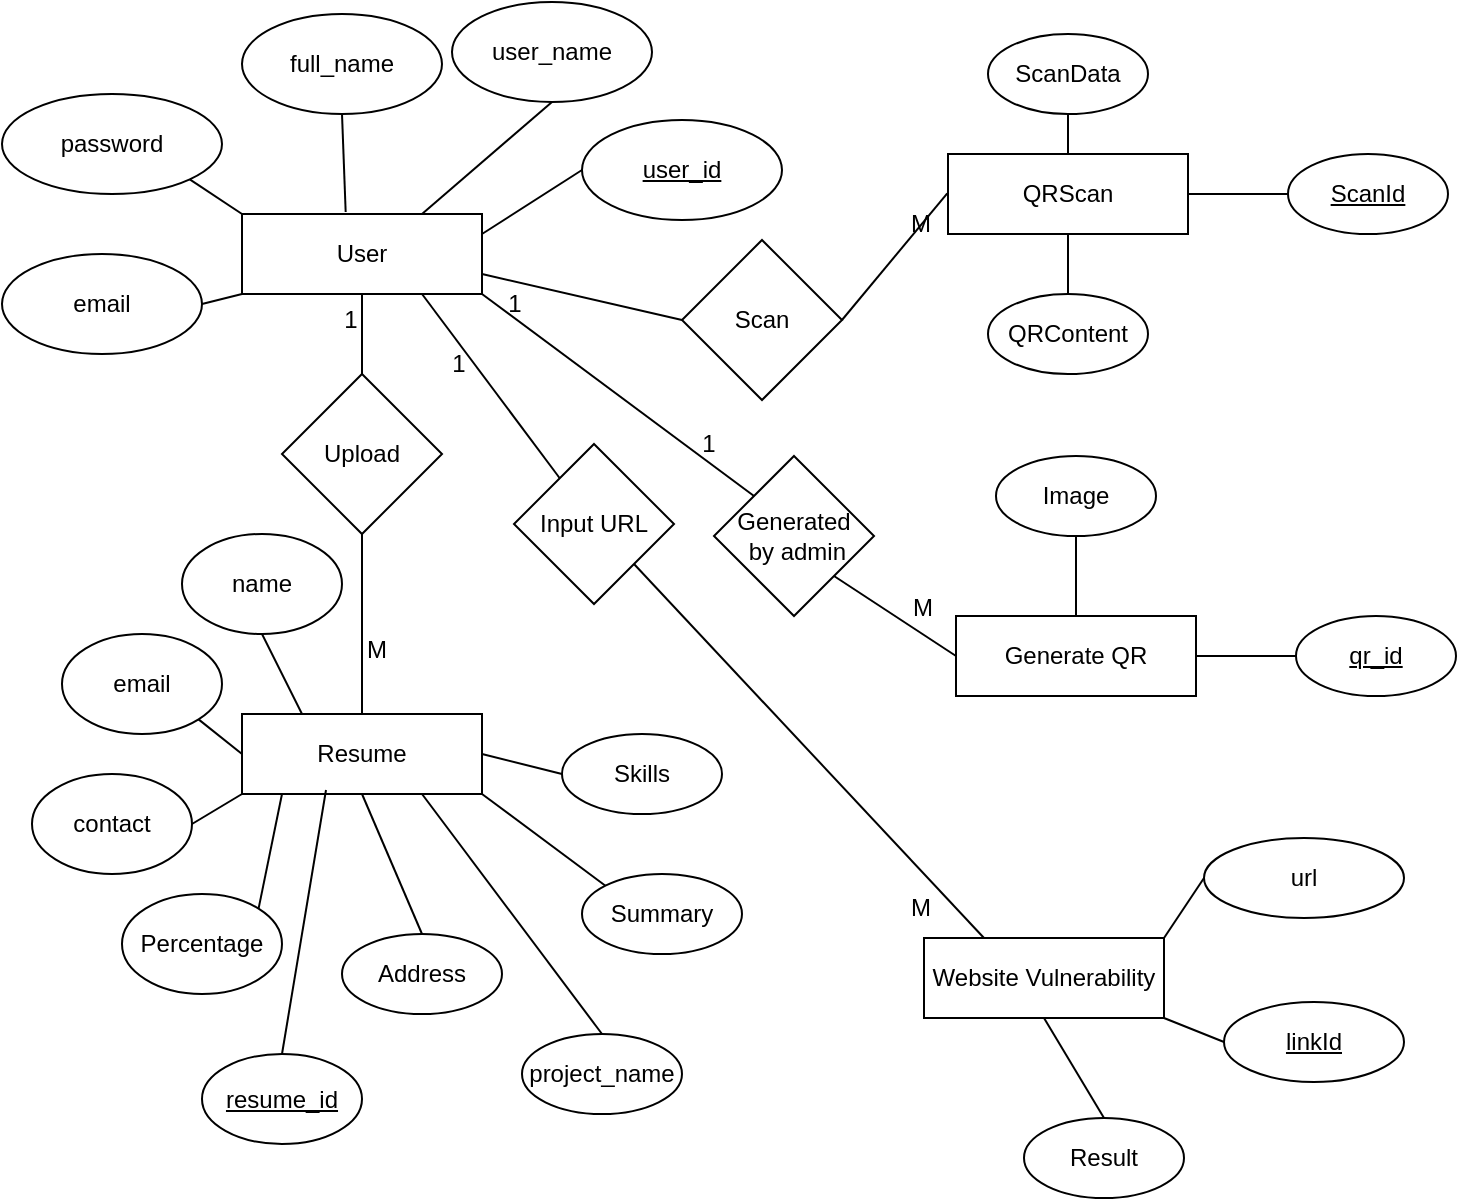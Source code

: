 <mxfile>
    <diagram id="E6tQsdJfWaENFGGeMd6E" name="Page-1">
        <mxGraphModel dx="741" dy="552" grid="0" gridSize="10" guides="1" tooltips="1" connect="1" arrows="1" fold="1" page="1" pageScale="1" pageWidth="1654" pageHeight="2336" background="#ffffff" math="0" shadow="0">
            <root>
                <mxCell id="0"/>
                <mxCell id="1" parent="0"/>
                <mxCell id="2" value="User" style="rounded=0;whiteSpace=wrap;html=1;strokeColor=#000000;fontColor=#000000;fillColor=none;" parent="1" vertex="1">
                    <mxGeometry x="130" y="130" width="120" height="40" as="geometry"/>
                </mxCell>
                <mxCell id="3" value="full_name" style="ellipse;whiteSpace=wrap;html=1;rounded=0;strokeColor=#000000;fontColor=#000000;fillColor=none;" parent="1" vertex="1">
                    <mxGeometry x="130" y="30" width="100" height="50" as="geometry"/>
                </mxCell>
                <mxCell id="5" value="user_name" style="ellipse;whiteSpace=wrap;html=1;rounded=0;strokeColor=#000000;fontColor=#000000;fillColor=none;" parent="1" vertex="1">
                    <mxGeometry x="235" y="24" width="100" height="50" as="geometry"/>
                </mxCell>
                <mxCell id="7" value="email" style="ellipse;whiteSpace=wrap;html=1;rounded=0;strokeColor=#000000;fontColor=#000000;fillColor=none;" parent="1" vertex="1">
                    <mxGeometry x="10" y="150" width="100" height="50" as="geometry"/>
                </mxCell>
                <mxCell id="9" value="password" style="ellipse;whiteSpace=wrap;html=1;rounded=0;strokeColor=#000000;fontColor=#000000;fillColor=none;" parent="1" vertex="1">
                    <mxGeometry x="10" y="70" width="110" height="50" as="geometry"/>
                </mxCell>
                <mxCell id="11" value="&lt;u&gt;user_id&lt;/u&gt;" style="ellipse;whiteSpace=wrap;html=1;rounded=0;strokeColor=#000000;fontColor=#000000;fillColor=none;" parent="1" vertex="1">
                    <mxGeometry x="300" y="83" width="100" height="50" as="geometry"/>
                </mxCell>
                <mxCell id="19" value="Resume" style="whiteSpace=wrap;html=1;rounded=0;strokeColor=#000000;fontColor=#000000;fillColor=none;" parent="1" vertex="1">
                    <mxGeometry x="130" y="380" width="120" height="40" as="geometry"/>
                </mxCell>
                <mxCell id="21" value="name" style="ellipse;whiteSpace=wrap;html=1;rounded=0;strokeColor=#000000;fontColor=#000000;fillColor=none;" parent="1" vertex="1">
                    <mxGeometry x="100" y="290" width="80" height="50" as="geometry"/>
                </mxCell>
                <mxCell id="23" value="email" style="ellipse;whiteSpace=wrap;html=1;rounded=0;strokeColor=#000000;fontColor=#000000;fillColor=none;" parent="1" vertex="1">
                    <mxGeometry x="40" y="340" width="80" height="50" as="geometry"/>
                </mxCell>
                <mxCell id="25" value="contact" style="ellipse;whiteSpace=wrap;html=1;rounded=0;strokeColor=#000000;fontColor=#000000;fillColor=none;" parent="1" vertex="1">
                    <mxGeometry x="25" y="410" width="80" height="50" as="geometry"/>
                </mxCell>
                <mxCell id="26" value="Percentage" style="ellipse;whiteSpace=wrap;html=1;rounded=0;strokeColor=#000000;fontColor=#000000;fillColor=none;" parent="1" vertex="1">
                    <mxGeometry x="70" y="470" width="80" height="50" as="geometry"/>
                </mxCell>
                <mxCell id="33" value="Website Vulnerability" style="whiteSpace=wrap;html=1;rounded=0;strokeColor=#000000;fontColor=#000000;fillColor=none;" parent="1" vertex="1">
                    <mxGeometry x="471" y="492" width="120" height="40" as="geometry"/>
                </mxCell>
                <mxCell id="36" value="url" style="ellipse;whiteSpace=wrap;html=1;rounded=0;strokeColor=#000000;fontColor=#000000;fillColor=none;" parent="1" vertex="1">
                    <mxGeometry x="611" y="442" width="100" height="40" as="geometry"/>
                </mxCell>
                <mxCell id="38" value="Result" style="ellipse;whiteSpace=wrap;html=1;rounded=0;strokeColor=#000000;fontColor=#000000;fillColor=none;" parent="1" vertex="1">
                    <mxGeometry x="521" y="582" width="80" height="40" as="geometry"/>
                </mxCell>
                <mxCell id="43" value="&lt;u&gt;linkId&lt;/u&gt;" style="ellipse;whiteSpace=wrap;html=1;rounded=0;strokeColor=#000000;fontColor=#000000;fillColor=none;" parent="1" vertex="1">
                    <mxGeometry x="621" y="524" width="90" height="40" as="geometry"/>
                </mxCell>
                <mxCell id="81" value="&lt;u&gt;resume_id&lt;/u&gt;" style="ellipse;whiteSpace=wrap;html=1;rounded=0;strokeColor=#000000;fontColor=#000000;fillColor=none;" parent="1" vertex="1">
                    <mxGeometry x="110" y="550" width="80" height="45" as="geometry"/>
                </mxCell>
                <mxCell id="83" value="Address" style="ellipse;whiteSpace=wrap;html=1;rounded=0;strokeColor=#000000;fontColor=#000000;fillColor=none;" parent="1" vertex="1">
                    <mxGeometry x="180" y="490" width="80" height="40" as="geometry"/>
                </mxCell>
                <mxCell id="86" value="project_name" style="ellipse;whiteSpace=wrap;html=1;rounded=0;strokeColor=#000000;fontColor=#000000;fillColor=none;" parent="1" vertex="1">
                    <mxGeometry x="270" y="540" width="80" height="40" as="geometry"/>
                </mxCell>
                <mxCell id="88" value="Summary" style="ellipse;whiteSpace=wrap;html=1;rounded=0;strokeColor=#000000;fontColor=#000000;fillColor=none;" parent="1" vertex="1">
                    <mxGeometry x="300" y="460" width="80" height="40" as="geometry"/>
                </mxCell>
                <mxCell id="90" value="Skills" style="ellipse;whiteSpace=wrap;html=1;rounded=0;strokeColor=#000000;fontColor=#000000;fillColor=none;" parent="1" vertex="1">
                    <mxGeometry x="290" y="390" width="80" height="40" as="geometry"/>
                </mxCell>
                <mxCell id="94" value="QRScan" style="rounded=0;whiteSpace=wrap;html=1;strokeColor=#000000;fontColor=#000000;fillColor=none;" parent="1" vertex="1">
                    <mxGeometry x="483" y="100" width="120" height="40" as="geometry"/>
                </mxCell>
                <mxCell id="96" value="&lt;u&gt;ScanId&lt;/u&gt;" style="ellipse;whiteSpace=wrap;html=1;rounded=0;strokeColor=#000000;fontColor=#000000;fillColor=none;" parent="1" vertex="1">
                    <mxGeometry x="653" y="100" width="80" height="40" as="geometry"/>
                </mxCell>
                <mxCell id="98" value="QRContent" style="ellipse;whiteSpace=wrap;html=1;rounded=0;strokeColor=#000000;fontColor=#000000;fillColor=none;" parent="1" vertex="1">
                    <mxGeometry x="503" y="170" width="80" height="40" as="geometry"/>
                </mxCell>
                <mxCell id="100" value="ScanData" style="ellipse;whiteSpace=wrap;html=1;rounded=0;strokeColor=#000000;fontColor=#000000;fillColor=none;" parent="1" vertex="1">
                    <mxGeometry x="503" y="40" width="80" height="40" as="geometry"/>
                </mxCell>
                <mxCell id="103" value="" style="edgeStyle=none;html=1;entryX=0.5;entryY=0;entryDx=0;entryDy=0;strokeColor=#000000;fontColor=#000000;endArrow=none;" parent="1" source="2" target="102" edge="1">
                    <mxGeometry relative="1" as="geometry">
                        <mxPoint x="190" y="380" as="targetPoint"/>
                        <mxPoint x="190" y="170" as="sourcePoint"/>
                    </mxGeometry>
                </mxCell>
                <mxCell id="102" value="Upload" style="rhombus;whiteSpace=wrap;html=1;fillColor=none;strokeColor=#000000;fontColor=#000000;" parent="1" vertex="1">
                    <mxGeometry x="150" y="210" width="80" height="80" as="geometry"/>
                </mxCell>
                <mxCell id="105" value="" style="edgeStyle=none;html=1;exitX=0.75;exitY=1;exitDx=0;exitDy=0;strokeColor=#000000;fontColor=#000000;endArrow=none;" parent="1" source="2" target="104" edge="1">
                    <mxGeometry relative="1" as="geometry">
                        <mxPoint x="220" y="170" as="sourcePoint"/>
                        <mxPoint x="418" y="350" as="targetPoint"/>
                    </mxGeometry>
                </mxCell>
                <mxCell id="104" value="Input URL" style="rhombus;whiteSpace=wrap;html=1;fillColor=none;strokeColor=#000000;fontColor=#000000;" parent="1" vertex="1">
                    <mxGeometry x="266" y="245" width="80" height="80" as="geometry"/>
                </mxCell>
                <mxCell id="107" value="" style="edgeStyle=none;html=1;exitX=1;exitY=0.75;exitDx=0;exitDy=0;entryX=0;entryY=0.5;entryDx=0;entryDy=0;strokeColor=#000000;fontColor=#000000;endArrow=none;" parent="1" source="2" target="106" edge="1">
                    <mxGeometry relative="1" as="geometry">
                        <mxPoint x="250" y="160" as="sourcePoint"/>
                        <mxPoint x="480" y="190" as="targetPoint"/>
                    </mxGeometry>
                </mxCell>
                <mxCell id="106" value="Scan" style="rhombus;whiteSpace=wrap;html=1;fillColor=none;strokeColor=#000000;fontColor=#000000;" parent="1" vertex="1">
                    <mxGeometry x="350" y="143" width="80" height="80" as="geometry"/>
                </mxCell>
                <mxCell id="108" value="1" style="text;html=1;align=center;verticalAlign=middle;resizable=0;points=[];autosize=1;strokeColor=none;fillColor=none;fontColor=#000000;" parent="1" vertex="1">
                    <mxGeometry x="171" y="170" width="25" height="26" as="geometry"/>
                </mxCell>
                <mxCell id="110" value="1" style="text;html=1;align=center;verticalAlign=middle;resizable=0;points=[];autosize=1;strokeColor=none;fillColor=none;fontColor=#000000;" parent="1" vertex="1">
                    <mxGeometry x="225" y="192" width="25" height="26" as="geometry"/>
                </mxCell>
                <mxCell id="111" value="1" style="text;html=1;align=center;verticalAlign=middle;resizable=0;points=[];autosize=1;strokeColor=none;fillColor=none;fontColor=#000000;" parent="1" vertex="1">
                    <mxGeometry x="253" y="162" width="25" height="26" as="geometry"/>
                </mxCell>
                <mxCell id="112" value="M" style="text;html=1;align=center;verticalAlign=middle;resizable=0;points=[];autosize=1;strokeColor=none;fillColor=none;fontColor=#000000;" parent="1" vertex="1">
                    <mxGeometry x="183" y="335" width="28" height="26" as="geometry"/>
                </mxCell>
                <mxCell id="113" value="M" style="text;html=1;align=center;verticalAlign=middle;resizable=0;points=[];autosize=1;strokeColor=none;fillColor=none;fontColor=#000000;" parent="1" vertex="1">
                    <mxGeometry x="455" y="464" width="28" height="26" as="geometry"/>
                </mxCell>
                <mxCell id="114" value="M" style="text;html=1;align=center;verticalAlign=middle;resizable=0;points=[];autosize=1;strokeColor=none;fillColor=none;fontColor=#000000;" parent="1" vertex="1">
                    <mxGeometry x="455" y="122" width="28" height="26" as="geometry"/>
                </mxCell>
                <mxCell id="115" value="" style="endArrow=none;html=1;exitX=0;exitY=0;exitDx=0;exitDy=0;strokeColor=#000000;entryX=1;entryY=1;entryDx=0;entryDy=0;" edge="1" parent="1" source="2" target="9">
                    <mxGeometry width="50" height="50" relative="1" as="geometry">
                        <mxPoint x="324" y="269" as="sourcePoint"/>
                        <mxPoint x="106" y="101" as="targetPoint"/>
                    </mxGeometry>
                </mxCell>
                <mxCell id="116" value="" style="endArrow=none;html=1;exitX=0.432;exitY=-0.025;exitDx=0;exitDy=0;strokeColor=#000000;entryX=0.5;entryY=1;entryDx=0;entryDy=0;exitPerimeter=0;" edge="1" parent="1" source="2" target="3">
                    <mxGeometry width="50" height="50" relative="1" as="geometry">
                        <mxPoint x="190" y="110" as="sourcePoint"/>
                        <mxPoint x="163.891" y="92.678" as="targetPoint"/>
                    </mxGeometry>
                </mxCell>
                <mxCell id="117" value="" style="endArrow=none;html=1;exitX=0.5;exitY=1;exitDx=0;exitDy=0;strokeColor=#000000;entryX=0.75;entryY=0;entryDx=0;entryDy=0;" edge="1" parent="1" source="5" target="2">
                    <mxGeometry width="50" height="50" relative="1" as="geometry">
                        <mxPoint x="150" y="150" as="sourcePoint"/>
                        <mxPoint x="123.891" y="132.678" as="targetPoint"/>
                    </mxGeometry>
                </mxCell>
                <mxCell id="118" value="" style="endArrow=none;html=1;exitX=0;exitY=0.5;exitDx=0;exitDy=0;strokeColor=#000000;entryX=1;entryY=0.25;entryDx=0;entryDy=0;" edge="1" parent="1" source="11" target="2">
                    <mxGeometry width="50" height="50" relative="1" as="geometry">
                        <mxPoint x="295" y="84" as="sourcePoint"/>
                        <mxPoint x="230" y="140" as="targetPoint"/>
                    </mxGeometry>
                </mxCell>
                <mxCell id="119" value="" style="endArrow=none;html=1;exitX=0.987;exitY=-0.09;exitDx=0;exitDy=0;strokeColor=#000000;entryX=1;entryY=0.5;entryDx=0;entryDy=0;exitPerimeter=0;" edge="1" parent="1" source="114" target="106">
                    <mxGeometry width="50" height="50" relative="1" as="geometry">
                        <mxPoint x="452" y="232" as="sourcePoint"/>
                        <mxPoint x="387" y="288" as="targetPoint"/>
                    </mxGeometry>
                </mxCell>
                <mxCell id="120" value="" style="endArrow=none;html=1;exitX=0.25;exitY=0;exitDx=0;exitDy=0;strokeColor=#000000;entryX=1;entryY=1;entryDx=0;entryDy=0;" edge="1" parent="1" source="33" target="104">
                    <mxGeometry width="50" height="50" relative="1" as="geometry">
                        <mxPoint x="400.5" y="267" as="sourcePoint"/>
                        <mxPoint x="335.5" y="323" as="targetPoint"/>
                    </mxGeometry>
                </mxCell>
                <mxCell id="121" value="" style="endArrow=none;html=1;exitX=0.5;exitY=0;exitDx=0;exitDy=0;strokeColor=#000000;entryX=0.5;entryY=1;entryDx=0;entryDy=0;" edge="1" parent="1" source="19" target="102">
                    <mxGeometry width="50" height="50" relative="1" as="geometry">
                        <mxPoint x="325" y="114" as="sourcePoint"/>
                        <mxPoint x="260" y="170" as="targetPoint"/>
                    </mxGeometry>
                </mxCell>
                <mxCell id="122" value="" style="endArrow=none;html=1;exitX=1;exitY=0.5;exitDx=0;exitDy=0;strokeColor=#000000;entryX=0;entryY=1;entryDx=0;entryDy=0;" edge="1" parent="1" source="7" target="2">
                    <mxGeometry width="50" height="50" relative="1" as="geometry">
                        <mxPoint x="335" y="124" as="sourcePoint"/>
                        <mxPoint x="270" y="180" as="targetPoint"/>
                    </mxGeometry>
                </mxCell>
                <mxCell id="123" value="" style="endArrow=none;html=1;exitX=0;exitY=0.5;exitDx=0;exitDy=0;strokeColor=#000000;entryX=1;entryY=0.5;entryDx=0;entryDy=0;" edge="1" parent="1" source="96" target="94">
                    <mxGeometry width="50" height="50" relative="1" as="geometry">
                        <mxPoint x="483" y="172" as="sourcePoint"/>
                        <mxPoint x="418" y="228" as="targetPoint"/>
                    </mxGeometry>
                </mxCell>
                <mxCell id="124" value="" style="endArrow=none;html=1;exitX=0.5;exitY=0;exitDx=0;exitDy=0;strokeColor=#000000;entryX=0.5;entryY=1;entryDx=0;entryDy=0;" edge="1" parent="1" source="94" target="100">
                    <mxGeometry width="50" height="50" relative="1" as="geometry">
                        <mxPoint x="492.636" y="129.66" as="sourcePoint"/>
                        <mxPoint x="447" y="130" as="targetPoint"/>
                    </mxGeometry>
                </mxCell>
                <mxCell id="125" value="" style="endArrow=none;html=1;exitX=0.5;exitY=1;exitDx=0;exitDy=0;strokeColor=#000000;entryX=0.5;entryY=0;entryDx=0;entryDy=0;" edge="1" parent="1" source="94" target="98">
                    <mxGeometry width="50" height="50" relative="1" as="geometry">
                        <mxPoint x="553" y="110" as="sourcePoint"/>
                        <mxPoint x="553" y="90" as="targetPoint"/>
                    </mxGeometry>
                </mxCell>
                <mxCell id="126" value="" style="endArrow=none;html=1;strokeColor=#000000;exitX=1;exitY=0;exitDx=0;exitDy=0;entryX=0;entryY=0.5;entryDx=0;entryDy=0;" edge="1" parent="1" source="33" target="36">
                    <mxGeometry width="50" height="50" relative="1" as="geometry">
                        <mxPoint x="502" y="421" as="sourcePoint"/>
                        <mxPoint x="546" y="384" as="targetPoint"/>
                    </mxGeometry>
                </mxCell>
                <mxCell id="127" value="" style="endArrow=none;html=1;strokeColor=#000000;exitX=1;exitY=1;exitDx=0;exitDy=0;entryX=0;entryY=0.5;entryDx=0;entryDy=0;" edge="1" parent="1" source="33" target="43">
                    <mxGeometry width="50" height="50" relative="1" as="geometry">
                        <mxPoint x="601" y="502" as="sourcePoint"/>
                        <mxPoint x="621" y="472" as="targetPoint"/>
                    </mxGeometry>
                </mxCell>
                <mxCell id="128" value="" style="endArrow=none;html=1;strokeColor=#000000;exitX=0.5;exitY=1;exitDx=0;exitDy=0;entryX=0.5;entryY=0;entryDx=0;entryDy=0;" edge="1" parent="1" source="33" target="38">
                    <mxGeometry width="50" height="50" relative="1" as="geometry">
                        <mxPoint x="601" y="542" as="sourcePoint"/>
                        <mxPoint x="631.0" y="554" as="targetPoint"/>
                    </mxGeometry>
                </mxCell>
                <mxCell id="129" value="" style="endArrow=none;html=1;exitX=0.25;exitY=0;exitDx=0;exitDy=0;strokeColor=#000000;entryX=0.5;entryY=1;entryDx=0;entryDy=0;" edge="1" parent="1" source="19" target="21">
                    <mxGeometry width="50" height="50" relative="1" as="geometry">
                        <mxPoint x="200" y="390" as="sourcePoint"/>
                        <mxPoint x="200" y="300" as="targetPoint"/>
                    </mxGeometry>
                </mxCell>
                <mxCell id="130" value="" style="endArrow=none;html=1;exitX=0;exitY=0.5;exitDx=0;exitDy=0;strokeColor=#000000;entryX=1;entryY=1;entryDx=0;entryDy=0;" edge="1" parent="1" source="19" target="23">
                    <mxGeometry width="50" height="50" relative="1" as="geometry">
                        <mxPoint x="170" y="390" as="sourcePoint"/>
                        <mxPoint x="150" y="350" as="targetPoint"/>
                    </mxGeometry>
                </mxCell>
                <mxCell id="131" value="" style="endArrow=none;html=1;exitX=0;exitY=1;exitDx=0;exitDy=0;strokeColor=#000000;entryX=1;entryY=0.5;entryDx=0;entryDy=0;" edge="1" parent="1" source="19" target="25">
                    <mxGeometry width="50" height="50" relative="1" as="geometry">
                        <mxPoint x="140" y="410" as="sourcePoint"/>
                        <mxPoint x="118.376" y="392.62" as="targetPoint"/>
                    </mxGeometry>
                </mxCell>
                <mxCell id="132" value="" style="endArrow=none;html=1;exitX=0;exitY=0.5;exitDx=0;exitDy=0;strokeColor=#000000;entryX=1;entryY=0;entryDx=0;entryDy=0;" edge="1" parent="1" target="26">
                    <mxGeometry width="50" height="50" relative="1" as="geometry">
                        <mxPoint x="150" y="420" as="sourcePoint"/>
                        <mxPoint x="128.376" y="402.62" as="targetPoint"/>
                    </mxGeometry>
                </mxCell>
                <mxCell id="133" value="" style="endArrow=none;html=1;exitX=0.5;exitY=1;exitDx=0;exitDy=0;strokeColor=#000000;entryX=0.5;entryY=0;entryDx=0;entryDy=0;" edge="1" parent="1" source="19" target="83">
                    <mxGeometry width="50" height="50" relative="1" as="geometry">
                        <mxPoint x="160" y="430" as="sourcePoint"/>
                        <mxPoint x="148.376" y="487.38" as="targetPoint"/>
                    </mxGeometry>
                </mxCell>
                <mxCell id="134" value="" style="endArrow=none;html=1;exitX=0.75;exitY=1;exitDx=0;exitDy=0;strokeColor=#000000;entryX=0.5;entryY=0;entryDx=0;entryDy=0;" edge="1" parent="1" source="19" target="86">
                    <mxGeometry width="50" height="50" relative="1" as="geometry">
                        <mxPoint x="200" y="430" as="sourcePoint"/>
                        <mxPoint x="230" y="500" as="targetPoint"/>
                    </mxGeometry>
                </mxCell>
                <mxCell id="135" value="" style="endArrow=none;html=1;exitX=1;exitY=1;exitDx=0;exitDy=0;strokeColor=#000000;entryX=0;entryY=0;entryDx=0;entryDy=0;" edge="1" parent="1" source="19" target="88">
                    <mxGeometry width="50" height="50" relative="1" as="geometry">
                        <mxPoint x="200" y="430" as="sourcePoint"/>
                        <mxPoint x="230" y="500" as="targetPoint"/>
                    </mxGeometry>
                </mxCell>
                <mxCell id="136" value="" style="endArrow=none;html=1;exitX=1;exitY=0.5;exitDx=0;exitDy=0;strokeColor=#000000;entryX=0;entryY=0.5;entryDx=0;entryDy=0;" edge="1" parent="1" source="19" target="90">
                    <mxGeometry width="50" height="50" relative="1" as="geometry">
                        <mxPoint x="260" y="430" as="sourcePoint"/>
                        <mxPoint x="321.716" y="475.858" as="targetPoint"/>
                    </mxGeometry>
                </mxCell>
                <mxCell id="137" value="" style="endArrow=none;html=1;strokeColor=#000000;entryX=0.5;entryY=0;entryDx=0;entryDy=0;" edge="1" parent="1" target="81">
                    <mxGeometry width="50" height="50" relative="1" as="geometry">
                        <mxPoint x="172" y="418" as="sourcePoint"/>
                        <mxPoint x="148.691" y="487.58" as="targetPoint"/>
                    </mxGeometry>
                </mxCell>
                <mxCell id="138" value="Generate QR" style="rounded=0;whiteSpace=wrap;html=1;strokeColor=#000000;fontColor=#000000;fillColor=none;" vertex="1" parent="1">
                    <mxGeometry x="487" y="331" width="120" height="40" as="geometry"/>
                </mxCell>
                <mxCell id="139" value="&lt;u&gt;qr_id&lt;/u&gt;" style="ellipse;whiteSpace=wrap;html=1;rounded=0;strokeColor=#000000;fontColor=#000000;fillColor=none;" vertex="1" parent="1">
                    <mxGeometry x="657" y="331" width="80" height="40" as="geometry"/>
                </mxCell>
                <mxCell id="141" value="" style="endArrow=none;html=1;exitX=0;exitY=0.5;exitDx=0;exitDy=0;strokeColor=#000000;entryX=1;entryY=0.5;entryDx=0;entryDy=0;" edge="1" parent="1" source="139" target="138">
                    <mxGeometry width="50" height="50" relative="1" as="geometry">
                        <mxPoint x="664.0" y="348" as="sourcePoint"/>
                        <mxPoint x="614.0" y="348" as="targetPoint"/>
                    </mxGeometry>
                </mxCell>
                <mxCell id="142" value="" style="edgeStyle=none;html=1;exitX=1;exitY=1;exitDx=0;exitDy=0;entryX=0;entryY=0;entryDx=0;entryDy=0;strokeColor=#000000;fontColor=#000000;endArrow=none;" edge="1" parent="1" source="2" target="145">
                    <mxGeometry x="394" y="239" relative="1" as="geometry">
                        <mxPoint x="335" y="245" as="sourcePoint"/>
                        <mxPoint x="435" y="268" as="targetPoint"/>
                    </mxGeometry>
                </mxCell>
                <mxCell id="143" value="1" style="text;html=1;align=center;verticalAlign=middle;resizable=0;points=[];autosize=1;strokeColor=none;fillColor=none;fontColor=#000000;" vertex="1" parent="1">
                    <mxGeometry x="350" y="232" width="25" height="26" as="geometry"/>
                </mxCell>
                <mxCell id="145" value="Generated&lt;br&gt;&amp;nbsp;by admin" style="rhombus;whiteSpace=wrap;html=1;fillColor=none;strokeColor=#000000;fontColor=#000000;" vertex="1" parent="1">
                    <mxGeometry x="366" y="251" width="80" height="80" as="geometry"/>
                </mxCell>
                <mxCell id="146" value="" style="edgeStyle=none;html=1;exitX=1;exitY=1;exitDx=0;exitDy=0;entryX=0;entryY=0.5;entryDx=0;entryDy=0;strokeColor=#000000;fontColor=#000000;endArrow=none;" edge="1" parent="1" source="145" target="138">
                    <mxGeometry x="394" y="239" relative="1" as="geometry">
                        <mxPoint x="260" y="180" as="sourcePoint"/>
                        <mxPoint x="376" y="301" as="targetPoint"/>
                    </mxGeometry>
                </mxCell>
                <mxCell id="147" value="M" style="text;html=1;align=center;verticalAlign=middle;resizable=0;points=[];autosize=1;strokeColor=none;fillColor=none;fontColor=#000000;" vertex="1" parent="1">
                    <mxGeometry x="455.5" y="314" width="28" height="26" as="geometry"/>
                </mxCell>
                <mxCell id="148" value="Image" style="ellipse;whiteSpace=wrap;html=1;rounded=0;strokeColor=#000000;fontColor=#000000;fillColor=none;" vertex="1" parent="1">
                    <mxGeometry x="507" y="251" width="80" height="40" as="geometry"/>
                </mxCell>
                <mxCell id="150" value="" style="endArrow=none;html=1;exitX=0.5;exitY=1;exitDx=0;exitDy=0;strokeColor=#000000;entryX=0.5;entryY=0;entryDx=0;entryDy=0;" edge="1" parent="1" source="148" target="138">
                    <mxGeometry width="50" height="50" relative="1" as="geometry">
                        <mxPoint x="616.0" y="302" as="sourcePoint"/>
                        <mxPoint x="566" y="302" as="targetPoint"/>
                    </mxGeometry>
                </mxCell>
            </root>
        </mxGraphModel>
    </diagram>
</mxfile>